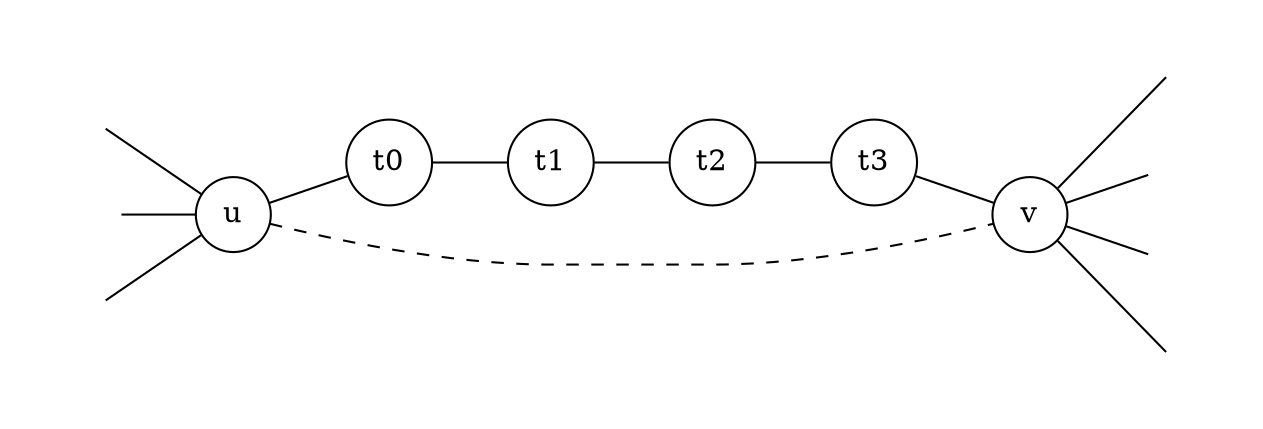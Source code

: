 graph deg2_path {
  rankdir="LR";

  u [ shape=circle ];
  t0 [ shape=circle ]
  t1 [ shape=circle ]
  t2 [ shape=circle ]
  t3 [ shape=circle ]
  v [ shape=circle ];

  u0 [ label = "u0" , style = invis ];
  u1 [ label = "u1" , style = invis ];
  u2 [ label = "u2" , style = invis ];

  v0 [ label = "v0" , style = invis ];
  v1 [ label = "v1" , style = invis ];
  v2 [ label = "v2" , style = invis ];
  v3 [ label = "v3" , style = invis ];

  u0 -- u ;
  u1 -- u ;
  u2 -- u ;

  u -- v [ style=dashed ];

  u -- t0 ;
  t0 -- t1 ;
  t1 -- t2 ;
  t2 -- t3 ;
  t3 -- v ;


  v -- v0 ;
  v -- v1 ;
  v -- v2 ;
  v -- v3 ;

}
